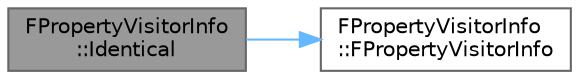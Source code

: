 digraph "FPropertyVisitorInfo::Identical"
{
 // INTERACTIVE_SVG=YES
 // LATEX_PDF_SIZE
  bgcolor="transparent";
  edge [fontname=Helvetica,fontsize=10,labelfontname=Helvetica,labelfontsize=10];
  node [fontname=Helvetica,fontsize=10,shape=box,height=0.2,width=0.4];
  rankdir="LR";
  Node1 [id="Node000001",label="FPropertyVisitorInfo\l::Identical",height=0.2,width=0.4,color="gray40", fillcolor="grey60", style="filled", fontcolor="black",tooltip=" "];
  Node1 -> Node2 [id="edge1_Node000001_Node000002",color="steelblue1",style="solid",tooltip=" "];
  Node2 [id="Node000002",label="FPropertyVisitorInfo\l::FPropertyVisitorInfo",height=0.2,width=0.4,color="grey40", fillcolor="white", style="filled",URL="$dc/d58/structFPropertyVisitorInfo.html#ae2d156012ec4f1df2059b2bb344ebb6f",tooltip=" "];
}
